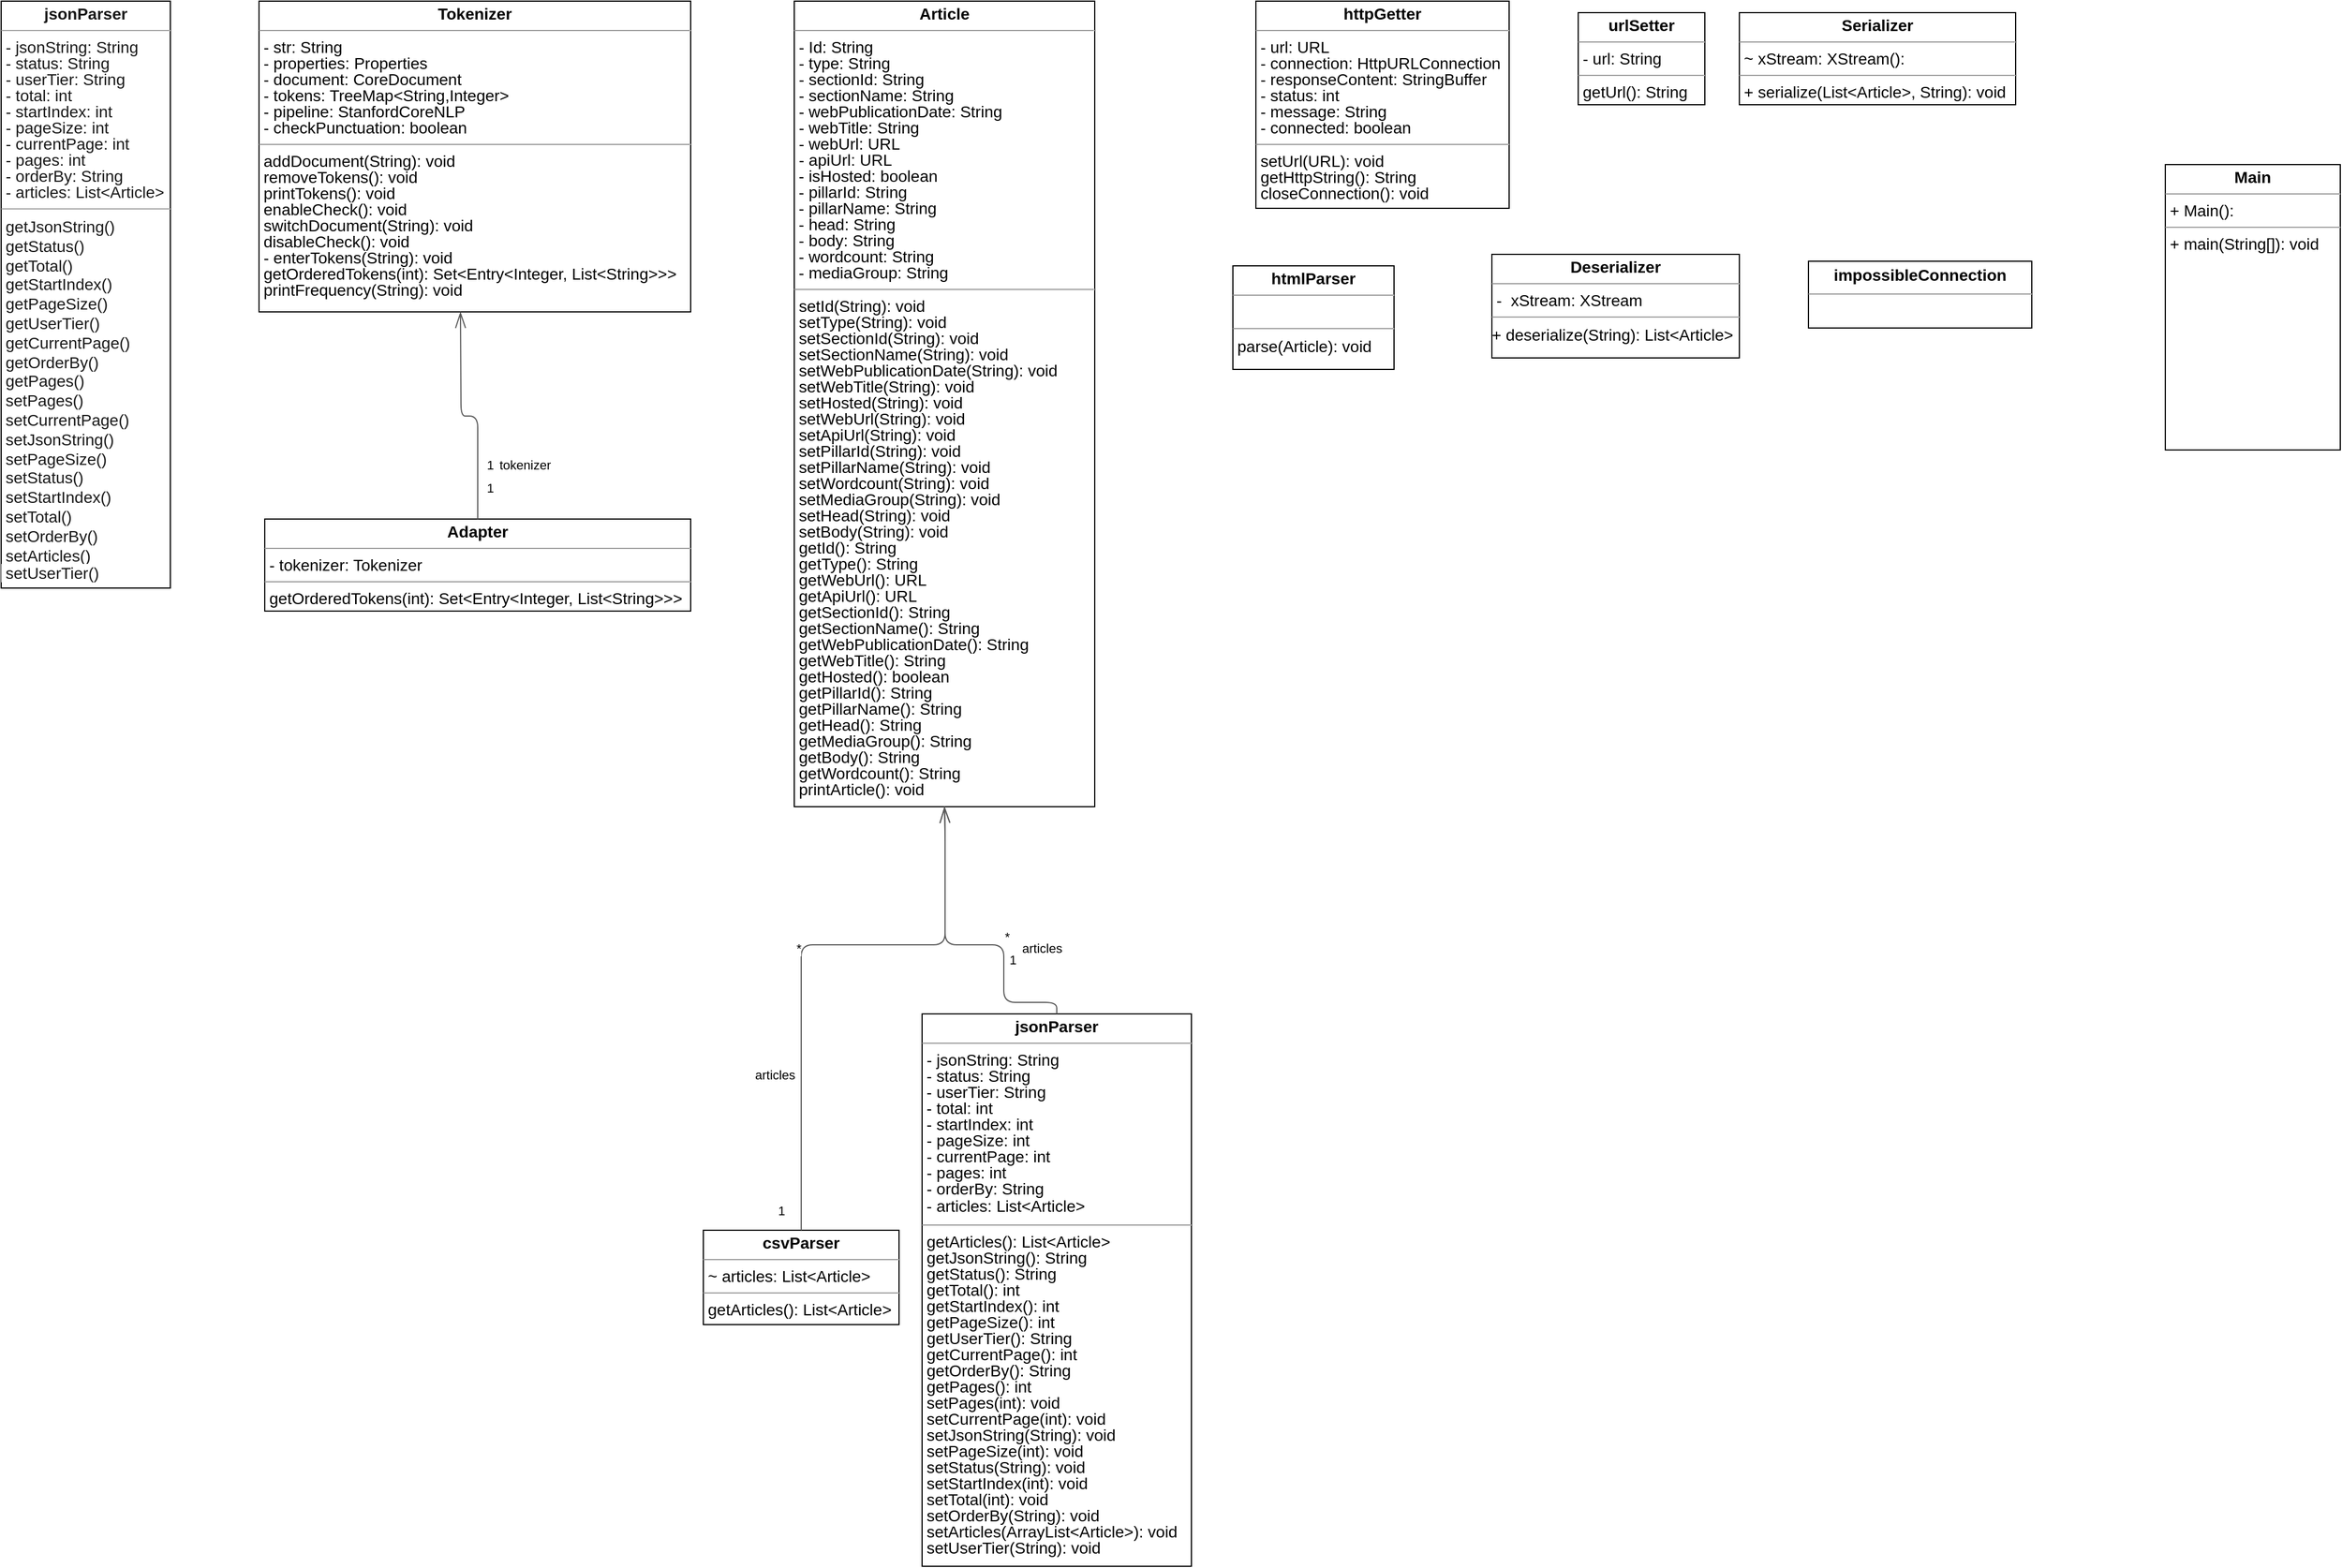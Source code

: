 <mxfile version="21.2.8" type="device">
  <diagram id="YyVQvaLfGPp3lzWqMQDH" name="Pagina-1">
    <mxGraphModel dx="2963" dy="2549" grid="1" gridSize="10" guides="1" tooltips="1" connect="1" arrows="1" fold="1" page="0" pageScale="1" pageWidth="827" pageHeight="1169" background="none" math="0" shadow="0">
      <root>
        <mxCell id="0" />
        <mxCell id="1" parent="0" />
        <mxCell id="node14" value="&lt;p style=&quot;margin: 4px 0px 0px; text-align: center; line-height: 100%;&quot;&gt;&lt;b&gt;Adapter&lt;/b&gt;&lt;/p&gt;&lt;hr style=&quot;line-height: 100%;&quot; size=&quot;1&quot;&gt;&lt;p style=&quot;margin: 0px 0px 0px 4px; line-height: 100%;&quot;&gt;- tokenizer: Tokenizer&lt;/p&gt;&lt;hr style=&quot;line-height: 100%;&quot; size=&quot;1&quot;&gt;&lt;p style=&quot;margin: 0px 0px 0px 4px; line-height: 100%;&quot;&gt;getOrderedTokens(int): Set&amp;lt;Entry&amp;lt;Integer, List&amp;lt;String&amp;gt;&amp;gt;&amp;gt;&lt;/p&gt;" style="verticalAlign=top;align=left;overflow=fill;fontSize=14;fontFamily=Helvetica;html=1;rounded=0;shadow=0;comic=0;labelBackgroundColor=none;strokeWidth=1;" parent="1" vertex="1">
          <mxGeometry x="-361" y="-410" width="370" height="80" as="geometry" />
        </mxCell>
        <mxCell id="node44" value="&lt;p style=&quot;margin: 4px 0px 0px; text-align: center; line-height: 100%;&quot;&gt;&lt;b&gt;Deserializer&lt;/b&gt;&lt;/p&gt;&lt;hr style=&quot;line-height: 100%;&quot; size=&quot;1&quot;&gt;&lt;p style=&quot;margin: 0px 0px 0px 4px; line-height: 100%;&quot;&gt;-&amp;nbsp;&amp;nbsp;xStream: XStream&lt;/p&gt;&lt;hr style=&quot;line-height: 100%;&quot; size=&quot;1&quot;&gt;&lt;p style=&quot;margin: 0px 0px 0px 4px; line-height: 100%;&quot;&gt;&lt;/p&gt;+ deserialize(String): List&amp;lt;Article&amp;gt;" style="verticalAlign=top;align=left;overflow=fill;fontSize=14;fontFamily=Helvetica;html=1;rounded=0;shadow=0;comic=0;labelBackgroundColor=none;strokeWidth=1;" parent="1" vertex="1">
          <mxGeometry x="705" y="-640" width="215" height="90" as="geometry" />
        </mxCell>
        <mxCell id="node32" value="&lt;p style=&quot;margin: 4px 0px 0px; text-align: center; line-height: 100%;&quot;&gt;&lt;b&gt;Main&lt;/b&gt;&lt;/p&gt;&lt;hr style=&quot;line-height: 100%;&quot; size=&quot;1&quot;&gt;&lt;p style=&quot;margin: 0px 0px 0px 4px; line-height: 100%;&quot;&gt;+ Main(): &lt;/p&gt;&lt;hr style=&quot;line-height: 100%;&quot; size=&quot;1&quot;&gt;&lt;p style=&quot;margin: 0px 0px 0px 4px; line-height: 100%;&quot;&gt;+ main(String[]): void&lt;/p&gt;" style="verticalAlign=top;align=left;overflow=fill;fontSize=14;fontFamily=Helvetica;html=1;rounded=0;shadow=0;comic=0;labelBackgroundColor=none;strokeWidth=1;" parent="1" vertex="1">
          <mxGeometry x="1290" y="-718" width="152" height="248" as="geometry" />
        </mxCell>
        <mxCell id="node19" value="&lt;p style=&quot;margin: 4px 0px 0px; text-align: center; line-height: 100%;&quot;&gt;&lt;b&gt;Serializer&lt;/b&gt;&lt;/p&gt;&lt;hr style=&quot;line-height: 100%;&quot; size=&quot;1&quot;&gt;&lt;p style=&quot;margin: 0px 0px 0px 4px; line-height: 100%;&quot;&gt;~ xStream: XStream&lt;span style=&quot;background-color: initial;&quot;&gt;():&amp;nbsp;&lt;/span&gt;&lt;/p&gt;&lt;hr style=&quot;line-height: 100%;&quot; size=&quot;1&quot;&gt;&lt;p style=&quot;margin: 0px 0px 0px 4px; line-height: 100%;&quot;&gt;+ serialize(List&amp;lt;Article&amp;gt;, String): void&lt;br&gt;&lt;/p&gt;" style="verticalAlign=top;align=left;overflow=fill;fontSize=14;fontFamily=Helvetica;html=1;rounded=0;shadow=0;comic=0;labelBackgroundColor=none;strokeWidth=1;" parent="1" vertex="1">
          <mxGeometry x="920" y="-850" width="240" height="80" as="geometry" />
        </mxCell>
        <mxCell id="node17" value="&lt;p style=&quot;margin: 4px 0px 0px; text-align: center; line-height: 100%;&quot;&gt;&lt;b&gt;Tokenizer&lt;/b&gt;&lt;/p&gt;&lt;hr style=&quot;line-height: 100%;&quot; size=&quot;1&quot;&gt;&lt;p style=&quot;margin: 0px 0px 0px 4px; line-height: 100%;&quot;&gt;&lt;span style=&quot;background-color: initial;&quot;&gt;- str: String&lt;/span&gt;&lt;br&gt;&lt;/p&gt;&lt;p style=&quot;margin: 0px 0px 0px 4px; line-height: 100%;&quot;&gt;- properties: Properties&lt;/p&gt;&lt;p style=&quot;margin: 0px 0px 0px 4px; line-height: 100%;&quot;&gt;- document: CoreDocument&lt;/p&gt;&lt;p style=&quot;margin: 0px 0px 0px 4px; line-height: 100%;&quot;&gt;- tokens: TreeMap&amp;lt;String,Integer&amp;gt;&lt;/p&gt;&lt;p style=&quot;margin: 0px 0px 0px 4px; line-height: 100%;&quot;&gt;- pipeline: StanfordCoreNLP&lt;/p&gt;&lt;p style=&quot;margin: 0px 0px 0px 4px; line-height: 100%;&quot;&gt;- checkPunctuation: boolean&lt;/p&gt;&lt;hr style=&quot;line-height: 100%;&quot; size=&quot;1&quot;&gt;&lt;p style=&quot;margin: 0px 0px 0px 4px; line-height: 100%;&quot;&gt;addDocument(String): void&lt;br&gt;removeTokens(): void&lt;br&gt;printTokens(): void&lt;br&gt;enableCheck(): void&lt;br&gt;switchDocument(String): void&lt;br&gt;disableCheck(): void&lt;br&gt;- enterTokens(String): void&lt;br&gt;getOrderedTokens(int): Set&amp;lt;Entry&amp;lt;Integer, List&amp;lt;String&amp;gt;&amp;gt;&amp;gt;&lt;br&gt;printFrequency(String): void&lt;/p&gt;" style="verticalAlign=top;align=left;overflow=fill;fontSize=14;fontFamily=Helvetica;html=1;rounded=0;shadow=0;comic=0;labelBackgroundColor=none;strokeWidth=1;" parent="1" vertex="1">
          <mxGeometry x="-366" y="-860" width="375" height="270" as="geometry" />
        </mxCell>
        <mxCell id="node28" value="&lt;p style=&quot;margin: 4px 0px 0px; text-align: center; line-height: 100%;&quot;&gt;&lt;b&gt;htmlParser&lt;/b&gt;&lt;/p&gt;&lt;hr style=&quot;line-height: 100%;&quot; size=&quot;1&quot;&gt;&lt;p style=&quot;margin: 0px 0px 0px 4px; line-height: 100%;&quot;&gt;&lt;/p&gt;&lt;p style=&quot;margin: 0px 0px 0px 4px; line-height: 100%;&quot;&gt;&lt;br&gt;&lt;/p&gt;&lt;hr style=&quot;line-height: 100%;&quot; size=&quot;1&quot;&gt;&lt;p style=&quot;margin: 0px 0px 0px 4px; line-height: 100%;&quot;&gt;&lt;/p&gt;&lt;p style=&quot;margin: 0px 0px 0px 4px; line-height: 100%;&quot;&gt;&lt;/p&gt;&amp;nbsp;parse(Article): void" style="verticalAlign=top;align=left;overflow=fill;fontSize=14;fontFamily=Helvetica;html=1;rounded=0;shadow=0;comic=0;labelBackgroundColor=none;strokeWidth=1;" parent="1" vertex="1">
          <mxGeometry x="480" y="-630" width="140" height="90" as="geometry" />
        </mxCell>
        <mxCell id="node23" value="&lt;p style=&quot;margin: 4px 0px 0px; text-align: center; line-height: 100%;&quot;&gt;&lt;b&gt;httpGetter&lt;/b&gt;&lt;/p&gt;&lt;hr style=&quot;line-height: 100%;&quot; size=&quot;1&quot;&gt;&lt;p style=&quot;margin: 0px 0px 0px 4px; line-height: 100%;&quot;&gt;&lt;/p&gt;&lt;p style=&quot;margin: 0px 0px 0px 4px; line-height: 100%;&quot;&gt;- url: URL&lt;/p&gt;&lt;p style=&quot;margin: 0px 0px 0px 4px; line-height: 100%;&quot;&gt;- connection: HttpURLConnection&lt;br style=&quot;border-color: rgb(0, 0, 0); color: rgb(240, 240, 240); background-color: rgb(24, 20, 29);&quot;&gt;&lt;/p&gt;&lt;p style=&quot;margin: 0px 0px 0px 4px; line-height: 100%;&quot;&gt;- responseContent: StringBuffer&lt;br style=&quot;border-color: rgb(0, 0, 0); color: rgb(240, 240, 240); background-color: rgb(24, 20, 29);&quot;&gt;&lt;/p&gt;&lt;p style=&quot;margin: 0px 0px 0px 4px; line-height: 100%;&quot;&gt;- status: int&lt;br style=&quot;border-color: rgb(0, 0, 0); color: rgb(240, 240, 240); background-color: rgb(24, 20, 29);&quot;&gt;&lt;/p&gt;&lt;p style=&quot;margin: 0px 0px 0px 4px; line-height: 100%;&quot;&gt;- message: String&lt;br&gt;&lt;/p&gt;&lt;p style=&quot;margin: 0px 0px 0px 4px; line-height: 100%;&quot;&gt;- connected: boolean&lt;br style=&quot;border-color: rgb(0, 0, 0); color: rgb(240, 240, 240); background-color: rgb(24, 20, 29);&quot;&gt;&lt;/p&gt;&lt;hr style=&quot;line-height: 100%;&quot; size=&quot;1&quot;&gt;&lt;p style=&quot;margin: 0px 0px 0px 4px; line-height: 100%;&quot;&gt;&lt;/p&gt;&lt;p style=&quot;margin: 0px 0px 0px 4px; line-height: 100%;&quot;&gt;setUrl(URL): void&lt;br style=&quot;border-color: rgb(0, 0, 0); color: rgb(240, 240, 240); background-color: rgb(24, 20, 29);&quot;&gt;&lt;/p&gt;&lt;p style=&quot;margin: 0px 0px 0px 4px; line-height: 100%;&quot;&gt;getHttpString(): String&lt;br&gt;&lt;/p&gt;&lt;p style=&quot;margin: 0px 0px 0px 4px; line-height: 100%;&quot;&gt;closeConnection(): void&lt;br&gt;&lt;/p&gt;" style="verticalAlign=top;align=left;overflow=fill;fontSize=14;fontFamily=Helvetica;html=1;rounded=0;shadow=0;comic=0;labelBackgroundColor=none;strokeWidth=1;" parent="1" vertex="1">
          <mxGeometry x="500" y="-860" width="220" height="180" as="geometry" />
        </mxCell>
        <mxCell id="node4" value="&lt;p style=&quot;margin:0px;margin-top:4px;text-align:center;&quot;&gt;&lt;b&gt;impossibleConnection&lt;/b&gt;&lt;/p&gt;&lt;hr size=&quot;1&quot;&gt;&lt;p style=&quot;margin:0 0 0 4px;line-height:1.6;&quot;&gt;&lt;br&gt;&lt;/p&gt;" style="verticalAlign=top;align=left;overflow=fill;fontSize=14;fontFamily=Helvetica;html=1;rounded=0;shadow=0;comic=0;labelBackgroundColor=none;strokeWidth=1;" parent="1" vertex="1">
          <mxGeometry x="980" y="-634" width="194" height="58" as="geometry" />
        </mxCell>
        <mxCell id="node11" value="&lt;blockquote style=&quot;text-align: center; margin: 4px 0px 0px; line-height: 100%;&quot;&gt;&lt;b&gt;jsonParser&lt;/b&gt;&lt;/blockquote&gt;&lt;hr style=&quot;line-height: 100%;&quot; size=&quot;1&quot;&gt;&lt;p style=&quot;margin: 0px 0px 0px 4px; line-height: 100%;&quot;&gt;- jsonString: String&lt;br style=&quot;border-color: var(--border-color);&quot;&gt;&lt;/p&gt;&lt;p style=&quot;margin: 0px 0px 0px 4px; line-height: 100%;&quot;&gt;- status: String&lt;br style=&quot;border-color: var(--border-color);&quot;&gt;&lt;/p&gt;&lt;p style=&quot;margin: 0px 0px 0px 4px; line-height: 100%;&quot;&gt;- userTier: String&lt;/p&gt;&lt;p style=&quot;margin: 0px 0px 0px 4px; line-height: 100%;&quot;&gt;- total: int&lt;/p&gt;&lt;p style=&quot;margin: 0px 0px 0px 4px; line-height: 100%;&quot;&gt;- startIndex: int&lt;/p&gt;&lt;p style=&quot;margin: 0px 0px 0px 4px; line-height: 100%;&quot;&gt;- pageSize: int&lt;/p&gt;&lt;p style=&quot;margin: 0px 0px 0px 4px; line-height: 100%;&quot;&gt;- currentPage: int&lt;/p&gt;&lt;p style=&quot;margin: 0px 0px 0px 4px; line-height: 100%;&quot;&gt;- pages: int&lt;br style=&quot;border-color: var(--border-color);&quot;&gt;- orderBy: String&lt;br&gt;- articles: List&amp;lt;Article&amp;gt;&lt;/p&gt;&lt;hr style=&quot;line-height: 100%;&quot; size=&quot;1&quot;&gt;&amp;nbsp;getJsonString()&lt;br&gt;&amp;nbsp;getStatus()&lt;br&gt;&amp;nbsp;getTotal()&lt;br&gt;&amp;nbsp;getStartIndex()&lt;br&gt;&amp;nbsp;getPageSize()&lt;br&gt;&amp;nbsp;getUserTier()&lt;br&gt;&amp;nbsp;getCurrentPage()&lt;br&gt;&amp;nbsp;getOrderBy()&lt;br&gt;&amp;nbsp;getPages()&lt;br&gt;&amp;nbsp;setPages()&lt;br&gt;&amp;nbsp;setCurrentPage()&lt;br&gt;&amp;nbsp;setJsonString()&lt;br&gt;&amp;nbsp;setPageSize()&lt;br&gt;&amp;nbsp;setStatus()&lt;br&gt;&amp;nbsp;setStartIndex()&lt;br&gt;&amp;nbsp;setTotal()&lt;br&gt;&amp;nbsp;setOrderBy()&lt;br&gt;&amp;nbsp;setArticles()&lt;br&gt;&lt;div style=&quot;line-height: 100%;&quot;&gt;&lt;div style=&quot;line-height: 100%;&quot;&gt;&lt;div style=&quot;line-height: 100%;&quot;&gt;&lt;div style=&quot;line-height: 100%;&quot;&gt;&lt;div style=&quot;line-height: 100%;&quot;&gt;&lt;div style=&quot;line-height: 100%;&quot;&gt;&lt;div style=&quot;line-height: 100%;&quot;&gt;&lt;div style=&quot;line-height: 100%;&quot;&gt;&lt;span style=&quot;background-color: rgb(255, 255, 255);&quot;&gt;&amp;nbsp;setUserTier()&lt;/span&gt;&lt;/div&gt;&lt;div style=&quot;line-height: 100%;&quot;&gt;&lt;span style=&quot;background-color: rgb(255, 255, 255);&quot;&gt;&lt;br&gt;&lt;/span&gt;&lt;/div&gt;&lt;div style=&quot;line-height: 100%;&quot;&gt;&lt;span style=&quot;background-color: rgb(255, 255, 255);&quot;&gt;&lt;br&gt;&lt;/span&gt;&lt;/div&gt;&lt;div style=&quot;line-height: 100%;&quot;&gt;&lt;span style=&quot;background-color: rgb(255, 255, 255);&quot;&gt;&lt;br&gt;&lt;/span&gt;&lt;/div&gt;&lt;/div&gt;&lt;/div&gt;&lt;/div&gt;&lt;/div&gt;&lt;/div&gt;&lt;/div&gt;&lt;/div&gt;" style="verticalAlign=top;align=left;overflow=fill;fontSize=14;fontFamily=Helvetica;html=1;rounded=0;shadow=0;comic=0;labelBackgroundColor=none;strokeWidth=1;textOpacity=90;" parent="1" vertex="1">
          <mxGeometry x="-590" y="-860" width="147" height="510" as="geometry" />
        </mxCell>
        <mxCell id="node46" value="&lt;p style=&quot;margin: 4px 0px 0px; text-align: center; line-height: 100%;&quot;&gt;&lt;b&gt;urlSetter&lt;/b&gt;&lt;/p&gt;&lt;hr style=&quot;line-height: 100%;&quot; size=&quot;1&quot;&gt;&lt;p style=&quot;margin: 0px 0px 0px 4px; line-height: 100%;&quot;&gt;&lt;/p&gt;&lt;p style=&quot;margin: 0px 0px 0px 4px; line-height: 100%;&quot;&gt;- url: String&lt;/p&gt;&lt;hr style=&quot;line-height: 100%;&quot; size=&quot;1&quot;&gt;&lt;p style=&quot;margin: 0px 0px 0px 4px; line-height: 100%;&quot;&gt;getUrl(): String&lt;br&gt;&lt;/p&gt;&lt;p style=&quot;margin: 0px 0px 0px 4px; line-height: 100%;&quot;&gt;&lt;br&gt;&lt;/p&gt;" style="verticalAlign=top;align=left;overflow=fill;fontSize=14;fontFamily=Helvetica;html=1;rounded=0;shadow=0;comic=0;labelBackgroundColor=none;strokeWidth=1;" parent="1" vertex="1">
          <mxGeometry x="780" y="-850" width="110" height="80" as="geometry" />
        </mxCell>
        <mxCell id="edge0" value="" style="html=1;rounded=1;edgeStyle=orthogonalEdgeStyle;dashed=0;startArrow=diamondThinstartSize=12;endArrow=openThin;endSize=12;strokeColor=#595959;exitX=0.500;exitY=0.001;exitDx=0;exitDy=0;entryX=0.500;entryY=1.000;entryDx=0;entryDy=0;" parent="1" source="node14" edge="1">
          <mxGeometry width="50" height="50" relative="1" as="geometry">
            <Array as="points" />
            <mxPoint x="-191.0" y="-590" as="targetPoint" />
          </mxGeometry>
        </mxCell>
        <mxCell id="label0" value="1" style="edgeLabel;resizable=0;html=1;align=left;verticalAlign=top;strokeColor=default;" parent="edge0" vertex="1" connectable="0">
          <mxGeometry x="-170" y="-450" as="geometry" />
        </mxCell>
        <mxCell id="label4" value="1" style="edgeLabel;resizable=0;html=1;align=left;verticalAlign=top;strokeColor=default;" parent="edge0" vertex="1" connectable="0">
          <mxGeometry x="-170" y="-470" as="geometry" />
        </mxCell>
        <mxCell id="label5" value="tokenizer" style="edgeLabel;resizable=0;html=1;align=left;verticalAlign=top;strokeColor=default;" parent="edge0" vertex="1" connectable="0">
          <mxGeometry x="-159" y="-470" as="geometry" />
        </mxCell>
        <mxCell id="J0C2nTutI7TL9ua-cK5j-3" value="&lt;p style=&quot;margin: 4px 0px 0px; text-align: center; line-height: 100%;&quot;&gt;&lt;b&gt;Article&lt;/b&gt;&lt;/p&gt;&lt;hr style=&quot;line-height: 100%;&quot; size=&quot;1&quot;&gt;&lt;p style=&quot;margin: 0px 0px 0px 4px; line-height: 100%;&quot;&gt;&lt;/p&gt;&lt;p style=&quot;margin: 0px 0px 0px 4px; line-height: 100%;&quot;&gt;- Id: String&lt;br&gt;&lt;/p&gt;&lt;p style=&quot;margin: 0px 0px 0px 4px; line-height: 100%;&quot;&gt;- type: String&lt;br&gt;&lt;/p&gt;&lt;p style=&quot;margin: 0px 0px 0px 4px; line-height: 100%;&quot;&gt;- sectionId: String&lt;br&gt;&lt;/p&gt;&lt;p style=&quot;margin: 0px 0px 0px 4px; line-height: 100%;&quot;&gt;- sectionName: String&lt;br&gt;&lt;/p&gt;&lt;p style=&quot;margin: 0px 0px 0px 4px; line-height: 100%;&quot;&gt;- webPublicationDate: String&lt;br&gt;&lt;/p&gt;&lt;p style=&quot;margin: 0px 0px 0px 4px; line-height: 100%;&quot;&gt;- webTitle: String&lt;/p&gt;&lt;p style=&quot;margin: 0px 0px 0px 4px; line-height: 100%;&quot;&gt;- webUrl: URL&lt;/p&gt;&lt;p style=&quot;margin: 0px 0px 0px 4px; line-height: 100%;&quot;&gt;- apiUrl: URL&lt;/p&gt;&lt;div style=&quot;line-height: 100%;&quot;&gt;&amp;nbsp;- isHosted: boolean&lt;/div&gt;&lt;div style=&quot;line-height: 100%;&quot;&gt;&amp;nbsp;- pillarId: String&lt;/div&gt;&lt;div style=&quot;line-height: 100%;&quot;&gt;&amp;nbsp;- pillarName: String&lt;br style=&quot;border-color: var(--border-color);&quot;&gt;&lt;/div&gt;&lt;div style=&quot;line-height: 100%;&quot;&gt;&amp;nbsp;- head: String&lt;br style=&quot;border-color: var(--border-color);&quot;&gt;&amp;nbsp;- body: String&lt;br&gt;&amp;nbsp;- wordcount: String&lt;br style=&quot;border-color: var(--border-color);&quot;&gt;&amp;nbsp;- mediaGroup: String&lt;br&gt;&lt;/div&gt;&lt;hr style=&quot;line-height: 100%;&quot; size=&quot;1&quot;&gt;&lt;p style=&quot;margin: 0px 0px 0px 4px; line-height: 100%;&quot;&gt;setId(String): void&lt;br style=&quot;border-color: rgb(0, 0, 0);&quot;&gt;&lt;/p&gt;&lt;p style=&quot;margin: 0px 0px 0px 4px; line-height: 100%;&quot;&gt;setType(String): void&lt;br style=&quot;border-color: rgb(0, 0, 0);&quot;&gt;&lt;/p&gt;&lt;p style=&quot;margin: 0px 0px 0px 4px; line-height: 100%;&quot;&gt;setSectionId(String): void&lt;br style=&quot;border-color: rgb(0, 0, 0);&quot;&gt;&lt;/p&gt;&lt;p style=&quot;margin: 0px 0px 0px 4px; line-height: 100%;&quot;&gt;setSectionName(String): void&lt;br&gt;&lt;/p&gt;&lt;p style=&quot;margin: 0px 0px 0px 4px; line-height: 100%;&quot;&gt;setWebPublicationDate(String): void&lt;br style=&quot;border-color: rgb(0, 0, 0);&quot;&gt;&lt;/p&gt;&lt;p style=&quot;margin: 0px 0px 0px 4px; line-height: 100%;&quot;&gt;setWebTitle(String): void&lt;br style=&quot;border-color: rgb(0, 0, 0);&quot;&gt;&lt;/p&gt;&lt;p style=&quot;margin: 0px 0px 0px 4px; line-height: 100%;&quot;&gt;setHosted(String): void&lt;br style=&quot;border-color: rgb(0, 0, 0);&quot;&gt;&lt;/p&gt;&lt;p style=&quot;margin: 0px 0px 0px 4px; line-height: 100%;&quot;&gt;setWebUrl(String): void&lt;/p&gt;&lt;p style=&quot;margin: 0px 0px 0px 4px; line-height: 100%;&quot;&gt;setApiUrl(String): void&lt;br&gt;&lt;/p&gt;&lt;p style=&quot;margin: 0px 0px 0px 4px; line-height: 100%;&quot;&gt;setPillarId(String): void&lt;br style=&quot;border-color: rgb(0, 0, 0);&quot;&gt;&lt;/p&gt;&lt;p style=&quot;margin: 0px 0px 0px 4px; line-height: 100%;&quot;&gt;setPillarName(String): void&lt;br style=&quot;border-color: rgb(0, 0, 0);&quot;&gt;&lt;/p&gt;&lt;p style=&quot;margin: 0px 0px 0px 4px; line-height: 100%;&quot;&gt;setWordcount(String): void&lt;/p&gt;&lt;p style=&quot;margin: 0px 0px 0px 4px; line-height: 100%;&quot;&gt;setMediaGroup(String): void&lt;/p&gt;&lt;p style=&quot;margin: 0px 0px 0px 4px; line-height: 100%;&quot;&gt;setHead(String): void&lt;br style=&quot;border-color: rgb(0, 0, 0);&quot;&gt;setBody(String): void&lt;br style=&quot;border-color: rgb(0, 0, 0);&quot;&gt;&lt;/p&gt;&lt;p style=&quot;margin: 0px 0px 0px 4px; line-height: 100%;&quot;&gt;getId(): String&lt;br style=&quot;border-color: rgb(0, 0, 0);&quot;&gt;&lt;/p&gt;&lt;p style=&quot;margin: 0px 0px 0px 4px; line-height: 100%;&quot;&gt;getType(): String&lt;/p&gt;&lt;p style=&quot;margin: 0px 0px 0px 4px; line-height: 100%;&quot;&gt;getWebUrl(): URL&lt;/p&gt;&lt;p style=&quot;margin: 0px 0px 0px 4px; line-height: 100%;&quot;&gt;getApiUrl(): URL&lt;br style=&quot;border-color: rgb(0, 0, 0);&quot;&gt;getSectionId(): String&lt;br style=&quot;border-color: rgb(0, 0, 0);&quot;&gt;&lt;/p&gt;&lt;p style=&quot;margin: 0px 0px 0px 4px; line-height: 100%;&quot;&gt;getSectionName(): String&lt;br style=&quot;border-color: rgb(0, 0, 0);&quot;&gt;&lt;/p&gt;&lt;p style=&quot;margin: 0px 0px 0px 4px; line-height: 100%;&quot;&gt;getWebPublicationDate(): String&lt;br style=&quot;border-color: rgb(0, 0, 0);&quot;&gt;&lt;/p&gt;&lt;p style=&quot;margin: 0px 0px 0px 4px; line-height: 100%;&quot;&gt;getWebTitle(): String&lt;/p&gt;&lt;p style=&quot;margin: 0px 0px 0px 4px; line-height: 100%;&quot;&gt;getHosted(): boolean&lt;/p&gt;&lt;p style=&quot;margin: 0px 0px 0px 4px; line-height: 100%;&quot;&gt;getPillarId(): String&lt;br style=&quot;border-color: rgb(0, 0, 0);&quot;&gt;getPillarName(): String&lt;/p&gt;&lt;p style=&quot;margin: 0px 0px 0px 4px; line-height: 100%;&quot;&gt;getHead(): String&lt;br style=&quot;border-color: rgb(0, 0, 0);&quot;&gt;getMediaGroup(): String&lt;br style=&quot;border-color: rgb(0, 0, 0);&quot;&gt;&lt;/p&gt;&lt;p style=&quot;margin: 0px 0px 0px 4px; line-height: 100%;&quot;&gt;getBody(): String&lt;br style=&quot;border-color: rgb(0, 0, 0);&quot;&gt;getWordcount(): String&lt;br style=&quot;border-color: rgb(0, 0, 0);&quot;&gt;printArticle(): void&lt;br style=&quot;border-color: rgb(0, 0, 0);&quot;&gt;&lt;/p&gt;" style="verticalAlign=top;align=left;overflow=fill;fontSize=14;fontFamily=Helvetica;html=1;rounded=0;shadow=0;comic=0;labelBackgroundColor=none;strokeWidth=1;movable=1;resizable=1;rotatable=1;deletable=1;editable=1;locked=0;connectable=1;" vertex="1" parent="1">
          <mxGeometry x="99" y="-860" width="261" height="700" as="geometry" />
        </mxCell>
        <mxCell id="J0C2nTutI7TL9ua-cK5j-4" value="&lt;p style=&quot;margin: 4px 0px 0px; text-align: center; line-height: 100%;&quot;&gt;&lt;b&gt;csvParser&lt;/b&gt;&lt;/p&gt;&lt;hr style=&quot;line-height: 100%;&quot; size=&quot;1&quot;&gt;&lt;p style=&quot;margin: 0px 0px 0px 4px; line-height: 100%;&quot;&gt;&lt;/p&gt;&lt;p style=&quot;margin: 0px 0px 0px 4px; line-height: 100%;&quot;&gt;~ articles: List&amp;lt;Article&amp;gt;&lt;/p&gt;&lt;hr style=&quot;line-height: 100%;&quot; size=&quot;1&quot;&gt;&lt;p style=&quot;margin: 0px 0px 0px 4px; line-height: 100%;&quot;&gt;getArticles(): List&amp;lt;Article&amp;gt;&lt;br&gt;&lt;/p&gt;" style="verticalAlign=top;align=left;overflow=fill;fontSize=14;fontFamily=Helvetica;html=1;rounded=0;shadow=0;comic=0;labelBackgroundColor=none;strokeWidth=1;movable=1;resizable=1;rotatable=1;deletable=1;editable=1;locked=0;connectable=1;" vertex="1" parent="1">
          <mxGeometry x="20" y="208" width="170" height="82" as="geometry" />
        </mxCell>
        <mxCell id="J0C2nTutI7TL9ua-cK5j-5" value="&lt;p style=&quot;margin: 4px 0px 0px; text-align: center; line-height: 100%;&quot;&gt;&lt;b&gt;jsonParser&lt;/b&gt;&lt;/p&gt;&lt;hr style=&quot;line-height: 100%;&quot; size=&quot;1&quot;&gt;&lt;p style=&quot;margin: 0px 0px 0px 4px; line-height: 100%;&quot;&gt;&lt;/p&gt;&lt;p style=&quot;margin: 0px 0px 0px 4px; line-height: 100%;&quot;&gt;- jsonString: String&lt;br&gt;&lt;/p&gt;&lt;div style=&quot;line-height: 100%;&quot;&gt;&amp;nbsp;- status: String&lt;br style=&quot;border-color: var(--border-color);&quot;&gt;&lt;/div&gt;&lt;div style=&quot;line-height: 100%;&quot;&gt;&amp;nbsp;- userTier: String&lt;br style=&quot;border-color: var(--border-color);&quot;&gt;&lt;/div&gt;&lt;div style=&quot;line-height: 100%;&quot;&gt;&amp;nbsp;- total: int&lt;br&gt;&lt;/div&gt;&lt;div style=&quot;line-height: 100%;&quot;&gt;&amp;nbsp;- startIndex: int&lt;/div&gt;&lt;p style=&quot;margin: 0px 0px 0px 4px; line-height: 100%;&quot;&gt;- pageSize: int&lt;/p&gt;&lt;p style=&quot;margin: 0px 0px 0px 4px; line-height: 100%;&quot;&gt;- currentPage: int&lt;br&gt;- pages: int&lt;/p&gt;&lt;p style=&quot;margin: 0px 0px 0px 4px; line-height: 100%;&quot;&gt;- orderBy: String&lt;br&gt;&lt;/p&gt;&amp;nbsp;- articles: List&amp;lt;Article&amp;gt;&lt;br style=&quot;border-color: var(--border-color);&quot;&gt;&lt;hr style=&quot;line-height: 100%;&quot; size=&quot;1&quot;&gt;&lt;p style=&quot;margin: 0px 0px 0px 4px; line-height: 100%;&quot;&gt;getArticles(): List&amp;lt;Article&amp;gt;&lt;br style=&quot;border-color: rgb(0, 0, 0);&quot;&gt;&lt;/p&gt;&lt;p style=&quot;margin: 0px 0px 0px 4px; line-height: 100%;&quot;&gt;getJsonString(): String&lt;br style=&quot;border-color: rgb(0, 0, 0);&quot;&gt;&lt;/p&gt;&lt;p style=&quot;margin: 0px 0px 0px 4px; line-height: 100%;&quot;&gt;getStatus(): String&lt;br style=&quot;border-color: rgb(0, 0, 0);&quot;&gt;&lt;/p&gt;&lt;p style=&quot;margin: 0px 0px 0px 4px; line-height: 100%;&quot;&gt;getTotal(): int&lt;br style=&quot;border-color: rgb(0, 0, 0);&quot;&gt;&lt;/p&gt;&lt;p style=&quot;margin: 0px 0px 0px 4px; line-height: 100%;&quot;&gt;getStartIndex(): int&lt;br style=&quot;border-color: rgb(0, 0, 0);&quot;&gt;&lt;/p&gt;&lt;p style=&quot;margin: 0px 0px 0px 4px; line-height: 100%;&quot;&gt;getPageSize(): int&lt;br style=&quot;border-color: rgb(0, 0, 0);&quot;&gt;&lt;/p&gt;&lt;p style=&quot;margin: 0px 0px 0px 4px; line-height: 100%;&quot;&gt;getUserTier(): String&lt;br style=&quot;border-color: rgb(0, 0, 0);&quot;&gt;&lt;/p&gt;&lt;p style=&quot;margin: 0px 0px 0px 4px; line-height: 100%;&quot;&gt;getCurrentPage(): int&lt;br style=&quot;border-color: rgb(0, 0, 0);&quot;&gt;&lt;/p&gt;&lt;p style=&quot;margin: 0px 0px 0px 4px; line-height: 100%;&quot;&gt;getOrderBy(): String&lt;br style=&quot;border-color: rgb(0, 0, 0);&quot;&gt;&lt;/p&gt;&lt;p style=&quot;margin: 0px 0px 0px 4px; line-height: 100%;&quot;&gt;getPages(): int&lt;br style=&quot;border-color: rgb(0, 0, 0);&quot;&gt;&lt;/p&gt;&lt;p style=&quot;margin: 0px 0px 0px 4px; line-height: 100%;&quot;&gt;setPages(int): void&lt;br style=&quot;border-color: rgb(0, 0, 0);&quot;&gt;&lt;/p&gt;&lt;p style=&quot;margin: 0px 0px 0px 4px; line-height: 100%;&quot;&gt;setCurrentPage(int): void&lt;br style=&quot;border-color: rgb(0, 0, 0);&quot;&gt;&lt;/p&gt;&lt;p style=&quot;margin: 0px 0px 0px 4px; line-height: 100%;&quot;&gt;setJsonString(String): void&lt;br style=&quot;border-color: rgb(0, 0, 0);&quot;&gt;&lt;/p&gt;&lt;p style=&quot;margin: 0px 0px 0px 4px; line-height: 100%;&quot;&gt;setPageSize(int): void&lt;br&gt;&lt;/p&gt;&lt;p style=&quot;margin: 0px 0px 0px 4px; line-height: 100%;&quot;&gt;setStatus(String): void&lt;/p&gt;&lt;p style=&quot;margin: 0px 0px 0px 4px; line-height: 100%;&quot;&gt;setStartIndex(int): void&lt;/p&gt;&lt;p style=&quot;margin: 0px 0px 0px 4px; line-height: 100%;&quot;&gt;setTotal(int): void&lt;br style=&quot;border-color: rgb(0, 0, 0);&quot;&gt;setOrderBy(String): void&lt;br style=&quot;border-color: rgb(0, 0, 0);&quot;&gt;&lt;/p&gt;&lt;p style=&quot;margin: 0px 0px 0px 4px; line-height: 100%;&quot;&gt;setArticles(ArrayList&amp;lt;Article&amp;gt;): void&lt;br style=&quot;border-color: rgb(0, 0, 0);&quot;&gt;setUserTier(String): void&lt;br style=&quot;border-color: rgb(0, 0, 0);&quot;&gt;&lt;br&gt;&lt;/p&gt;" style="verticalAlign=top;align=left;overflow=fill;fontSize=14;fontFamily=Helvetica;html=1;rounded=0;shadow=0;comic=0;labelBackgroundColor=none;strokeWidth=1;movable=1;resizable=1;rotatable=1;deletable=1;editable=1;locked=0;connectable=1;" vertex="1" parent="1">
          <mxGeometry x="210" y="20" width="234" height="480" as="geometry" />
        </mxCell>
        <mxCell id="J0C2nTutI7TL9ua-cK5j-6" value="" style="html=1;rounded=1;edgeStyle=orthogonalEdgeStyle;dashed=0;startArrow=diamondThinstartSize=12;endArrow=openThin;endSize=12;strokeColor=#595959;exitX=0.500;exitY=0.000;exitDx=0;exitDy=0;entryX=0.500;entryY=1.000;entryDx=0;entryDy=0;movable=1;resizable=1;rotatable=1;deletable=1;editable=1;locked=0;connectable=1;" edge="1" parent="1" source="J0C2nTutI7TL9ua-cK5j-4" target="J0C2nTutI7TL9ua-cK5j-3">
          <mxGeometry width="50" height="943" relative="1" as="geometry">
            <Array as="points">
              <mxPoint x="105" y="208" />
              <mxPoint x="105" y="-40" />
              <mxPoint x="230" y="-40" />
              <mxPoint x="230" y="-140" />
              <mxPoint x="230" y="-140" />
            </Array>
          </mxGeometry>
        </mxCell>
        <mxCell id="J0C2nTutI7TL9ua-cK5j-7" value="1" style="edgeLabel;resizable=1;html=1;align=left;verticalAlign=top;strokeColor=default;movable=1;rotatable=1;deletable=1;editable=1;locked=0;connectable=1;" vertex="1" connectable="0" parent="J0C2nTutI7TL9ua-cK5j-6">
          <mxGeometry x="83" y="178" width="49" as="geometry" />
        </mxCell>
        <mxCell id="J0C2nTutI7TL9ua-cK5j-14" value="" style="group" vertex="1" connectable="0" parent="J0C2nTutI7TL9ua-cK5j-6">
          <mxGeometry x="70" y="-50" width="29" height="32" as="geometry" />
        </mxCell>
        <mxCell id="J0C2nTutI7TL9ua-cK5j-8" value="*" style="edgeLabel;resizable=1;html=1;align=left;verticalAlign=top;strokeColor=default;movable=1;rotatable=1;deletable=1;editable=1;locked=0;connectable=1;" vertex="1" connectable="0" parent="J0C2nTutI7TL9ua-cK5j-14">
          <mxGeometry x="29" as="geometry" />
        </mxCell>
        <mxCell id="J0C2nTutI7TL9ua-cK5j-9" value="articles" style="edgeLabel;resizable=1;html=1;align=left;verticalAlign=top;strokeColor=default;movable=1;rotatable=1;deletable=1;editable=1;locked=0;connectable=1;" vertex="1" connectable="0" parent="J0C2nTutI7TL9ua-cK5j-14">
          <mxGeometry x="-7" y="110" as="geometry" />
        </mxCell>
        <mxCell id="J0C2nTutI7TL9ua-cK5j-10" value="" style="html=1;rounded=1;edgeStyle=orthogonalEdgeStyle;dashed=0;startArrow=diamondThinstartSize=12;endArrow=openThin;endSize=12;strokeColor=#595959;exitX=0.500;exitY=0.000;exitDx=0;exitDy=0;entryX=0.500;entryY=1.000;entryDx=0;entryDy=0;movable=1;resizable=1;rotatable=1;deletable=1;editable=1;locked=0;connectable=1;" edge="1" parent="1" source="J0C2nTutI7TL9ua-cK5j-5" target="J0C2nTutI7TL9ua-cK5j-3">
          <mxGeometry width="158" height="752" relative="1" as="geometry">
            <Array as="points">
              <mxPoint x="281" y="10" />
              <mxPoint x="281" y="-40" />
              <mxPoint x="230" y="-40" />
              <mxPoint x="230" y="-140" />
              <mxPoint x="230" y="-140" />
            </Array>
          </mxGeometry>
        </mxCell>
        <mxCell id="J0C2nTutI7TL9ua-cK5j-15" value="" style="group" vertex="1" connectable="0" parent="J0C2nTutI7TL9ua-cK5j-10">
          <mxGeometry x="280" y="-60" width="15" height="20" as="geometry" />
        </mxCell>
        <mxCell id="J0C2nTutI7TL9ua-cK5j-11" value="1" style="edgeLabel;resizable=1;html=1;align=left;verticalAlign=top;strokeColor=default;movable=1;rotatable=1;deletable=1;editable=1;locked=0;connectable=1;" vertex="1" connectable="0" parent="J0C2nTutI7TL9ua-cK5j-15">
          <mxGeometry x="4" y="20" as="geometry" />
        </mxCell>
        <mxCell id="J0C2nTutI7TL9ua-cK5j-12" value="*" style="edgeLabel;resizable=1;html=1;align=left;verticalAlign=top;strokeColor=default;movable=1;rotatable=1;deletable=1;editable=1;locked=0;connectable=1;" vertex="1" connectable="0" parent="J0C2nTutI7TL9ua-cK5j-15">
          <mxGeometry as="geometry" />
        </mxCell>
        <mxCell id="J0C2nTutI7TL9ua-cK5j-13" value="articles" style="edgeLabel;resizable=1;html=1;align=left;verticalAlign=top;strokeColor=default;movable=1;rotatable=1;deletable=1;editable=1;locked=0;connectable=1;" vertex="1" connectable="0" parent="J0C2nTutI7TL9ua-cK5j-15">
          <mxGeometry x="15" y="10" as="geometry" />
        </mxCell>
      </root>
    </mxGraphModel>
  </diagram>
</mxfile>
